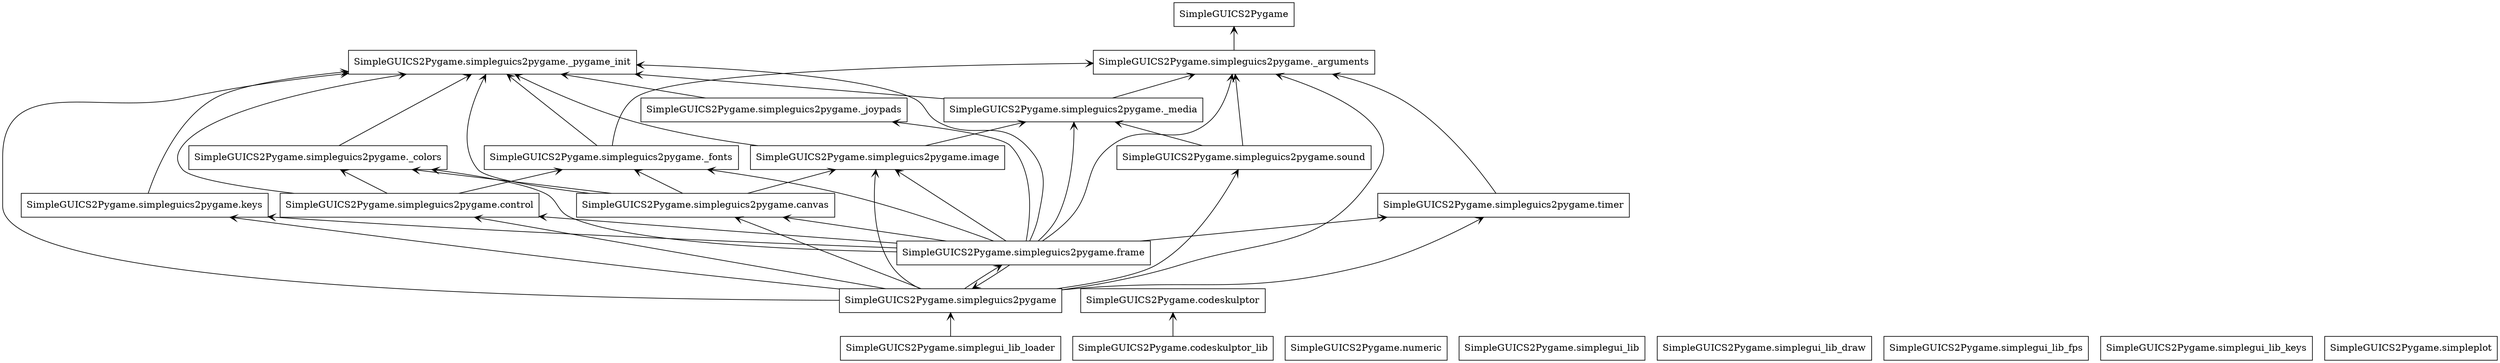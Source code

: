 digraph "packages_SimpleGUICS2Pygame_all" {
charset="utf-8"
rankdir=BT
"0" [label="SimpleGUICS2Pygame", shape="box"];
"1" [label="SimpleGUICS2Pygame.codeskulptor", shape="box"];
"2" [label="SimpleGUICS2Pygame.codeskulptor_lib", shape="box"];
"3" [label="SimpleGUICS2Pygame.numeric", shape="box"];
"4" [label="SimpleGUICS2Pygame.simplegui_lib", shape="box"];
"5" [label="SimpleGUICS2Pygame.simplegui_lib_draw", shape="box"];
"6" [label="SimpleGUICS2Pygame.simplegui_lib_fps", shape="box"];
"7" [label="SimpleGUICS2Pygame.simplegui_lib_keys", shape="box"];
"8" [label="SimpleGUICS2Pygame.simplegui_lib_loader", shape="box"];
"9" [label="SimpleGUICS2Pygame.simpleguics2pygame", shape="box"];
"10" [label="SimpleGUICS2Pygame.simpleguics2pygame._arguments", shape="box"];
"11" [label="SimpleGUICS2Pygame.simpleguics2pygame._colors", shape="box"];
"12" [label="SimpleGUICS2Pygame.simpleguics2pygame._fonts", shape="box"];
"13" [label="SimpleGUICS2Pygame.simpleguics2pygame._joypads", shape="box"];
"14" [label="SimpleGUICS2Pygame.simpleguics2pygame._media", shape="box"];
"15" [label="SimpleGUICS2Pygame.simpleguics2pygame._pygame_init", shape="box"];
"16" [label="SimpleGUICS2Pygame.simpleguics2pygame.canvas", shape="box"];
"17" [label="SimpleGUICS2Pygame.simpleguics2pygame.control", shape="box"];
"18" [label="SimpleGUICS2Pygame.simpleguics2pygame.frame", shape="box"];
"19" [label="SimpleGUICS2Pygame.simpleguics2pygame.image", shape="box"];
"20" [label="SimpleGUICS2Pygame.simpleguics2pygame.keys", shape="box"];
"21" [label="SimpleGUICS2Pygame.simpleguics2pygame.sound", shape="box"];
"22" [label="SimpleGUICS2Pygame.simpleguics2pygame.timer", shape="box"];
"23" [label="SimpleGUICS2Pygame.simpleplot", shape="box"];
"2" -> "1" [arrowhead="open", arrowtail="none"];
"8" -> "9" [arrowhead="open", arrowtail="none"];
"9" -> "10" [arrowhead="open", arrowtail="none"];
"9" -> "15" [arrowhead="open", arrowtail="none"];
"9" -> "16" [arrowhead="open", arrowtail="none"];
"9" -> "17" [arrowhead="open", arrowtail="none"];
"9" -> "18" [arrowhead="open", arrowtail="none"];
"9" -> "19" [arrowhead="open", arrowtail="none"];
"9" -> "20" [arrowhead="open", arrowtail="none"];
"9" -> "21" [arrowhead="open", arrowtail="none"];
"9" -> "22" [arrowhead="open", arrowtail="none"];
"10" -> "0" [arrowhead="open", arrowtail="none"];
"11" -> "15" [arrowhead="open", arrowtail="none"];
"12" -> "10" [arrowhead="open", arrowtail="none"];
"12" -> "15" [arrowhead="open", arrowtail="none"];
"13" -> "15" [arrowhead="open", arrowtail="none"];
"14" -> "10" [arrowhead="open", arrowtail="none"];
"14" -> "15" [arrowhead="open", arrowtail="none"];
"16" -> "11" [arrowhead="open", arrowtail="none"];
"16" -> "12" [arrowhead="open", arrowtail="none"];
"16" -> "15" [arrowhead="open", arrowtail="none"];
"16" -> "19" [arrowhead="open", arrowtail="none"];
"17" -> "11" [arrowhead="open", arrowtail="none"];
"17" -> "12" [arrowhead="open", arrowtail="none"];
"17" -> "15" [arrowhead="open", arrowtail="none"];
"18" -> "9" [arrowhead="open", arrowtail="none"];
"18" -> "10" [arrowhead="open", arrowtail="none"];
"18" -> "11" [arrowhead="open", arrowtail="none"];
"18" -> "12" [arrowhead="open", arrowtail="none"];
"18" -> "13" [arrowhead="open", arrowtail="none"];
"18" -> "14" [arrowhead="open", arrowtail="none"];
"18" -> "15" [arrowhead="open", arrowtail="none"];
"18" -> "16" [arrowhead="open", arrowtail="none"];
"18" -> "17" [arrowhead="open", arrowtail="none"];
"18" -> "19" [arrowhead="open", arrowtail="none"];
"18" -> "20" [arrowhead="open", arrowtail="none"];
"18" -> "22" [arrowhead="open", arrowtail="none"];
"19" -> "14" [arrowhead="open", arrowtail="none"];
"19" -> "15" [arrowhead="open", arrowtail="none"];
"20" -> "15" [arrowhead="open", arrowtail="none"];
"21" -> "10" [arrowhead="open", arrowtail="none"];
"21" -> "14" [arrowhead="open", arrowtail="none"];
"22" -> "10" [arrowhead="open", arrowtail="none"];
}
